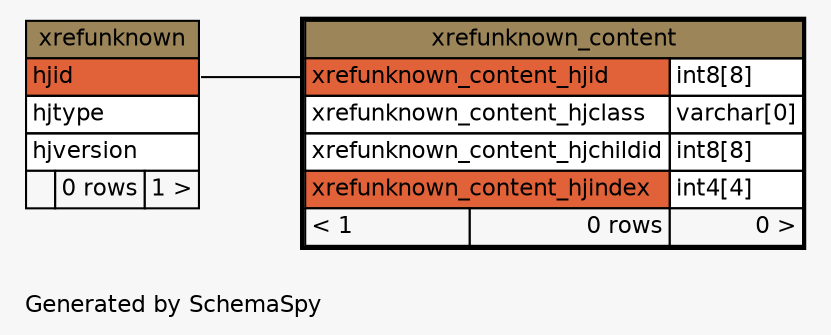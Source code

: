 // dot 2.22.2 on Windows Vista 6.0
// SchemaSpy rev 536
digraph "oneDegreeRelationshipsDiagram" {
  graph [
    rankdir="RL"
    bgcolor="#f7f7f7"
    label="\nGenerated by SchemaSpy"
    labeljust="l"
    nodesep="0.18"
    ranksep="0.46"
    fontname="Helvetica"
    fontsize="11"
  ];
  node [
    fontname="Helvetica"
    fontsize="11"
    shape="plaintext"
  ];
  edge [
    arrowsize="0.8"
  ];
  "xrefunknown_content":"xrefunknown_content_hjid":w -> "xrefunknown":"hjid":e [arrowhead=none arrowtail=crowodot];
  "xrefunknown" [
    label=<
    <TABLE BORDER="0" CELLBORDER="1" CELLSPACING="0" BGCOLOR="#ffffff">
      <TR><TD COLSPAN="3" BGCOLOR="#9b8559" ALIGN="CENTER">xrefunknown</TD></TR>
      <TR><TD PORT="hjid" COLSPAN="3" BGCOLOR="#e16239" ALIGN="LEFT">hjid</TD></TR>
      <TR><TD PORT="hjtype" COLSPAN="3" ALIGN="LEFT">hjtype</TD></TR>
      <TR><TD PORT="hjversion" COLSPAN="3" ALIGN="LEFT">hjversion</TD></TR>
      <TR><TD ALIGN="LEFT" BGCOLOR="#f7f7f7">  </TD><TD ALIGN="RIGHT" BGCOLOR="#f7f7f7">0 rows</TD><TD ALIGN="RIGHT" BGCOLOR="#f7f7f7">1 &gt;</TD></TR>
    </TABLE>>
    URL="xrefunknown.html"
    tooltip="xrefunknown"
  ];
  "xrefunknown_content" [
    label=<
    <TABLE BORDER="2" CELLBORDER="1" CELLSPACING="0" BGCOLOR="#ffffff">
      <TR><TD COLSPAN="3" BGCOLOR="#9b8559" ALIGN="CENTER">xrefunknown_content</TD></TR>
      <TR><TD PORT="xrefunknown_content_hjid" COLSPAN="2" BGCOLOR="#e16239" ALIGN="LEFT">xrefunknown_content_hjid</TD><TD PORT="xrefunknown_content_hjid.type" ALIGN="LEFT">int8[8]</TD></TR>
      <TR><TD PORT="xrefunknown_content_hjclass" COLSPAN="2" ALIGN="LEFT">xrefunknown_content_hjclass</TD><TD PORT="xrefunknown_content_hjclass.type" ALIGN="LEFT">varchar[0]</TD></TR>
      <TR><TD PORT="xrefunknown_content_hjchildid" COLSPAN="2" ALIGN="LEFT">xrefunknown_content_hjchildid</TD><TD PORT="xrefunknown_content_hjchildid.type" ALIGN="LEFT">int8[8]</TD></TR>
      <TR><TD PORT="xrefunknown_content_hjindex" COLSPAN="2" BGCOLOR="#e16239" ALIGN="LEFT">xrefunknown_content_hjindex</TD><TD PORT="xrefunknown_content_hjindex.type" ALIGN="LEFT">int4[4]</TD></TR>
      <TR><TD ALIGN="LEFT" BGCOLOR="#f7f7f7">&lt; 1</TD><TD ALIGN="RIGHT" BGCOLOR="#f7f7f7">0 rows</TD><TD ALIGN="RIGHT" BGCOLOR="#f7f7f7">0 &gt;</TD></TR>
    </TABLE>>
    URL="xrefunknown_content.html"
    tooltip="xrefunknown_content"
  ];
}

